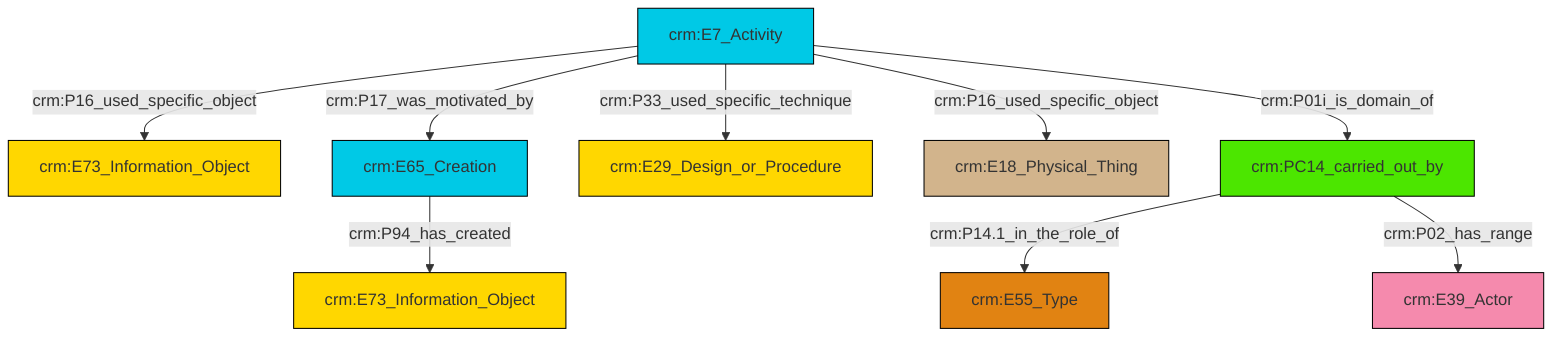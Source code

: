 graph TD
classDef Literal fill:#f2f2f2,stroke:#000000;
classDef CRM_Entity fill:#FFFFFF,stroke:#000000;
classDef Temporal_Entity fill:#00C9E6, stroke:#000000;
classDef Type fill:#E18312, stroke:#000000;
classDef Time-Span fill:#2C9C91, stroke:#000000;
classDef Appellation fill:#FFEB7F, stroke:#000000;
classDef Place fill:#008836, stroke:#000000;
classDef Persistent_Item fill:#B266B2, stroke:#000000;
classDef Conceptual_Object fill:#FFD700, stroke:#000000;
classDef Physical_Thing fill:#D2B48C, stroke:#000000;
classDef Actor fill:#f58aad, stroke:#000000;
classDef PC_Classes fill:#4ce600, stroke:#000000;
classDef Multi fill:#cccccc,stroke:#000000;

4["crm:PC14_carried_out_by"]:::PC_Classes -->|crm:P14.1_in_the_role_of| 5["crm:E55_Type"]:::Type
4["crm:PC14_carried_out_by"]:::PC_Classes -->|crm:P02_has_range| 8["crm:E39_Actor"]:::Actor
10["crm:E7_Activity"]:::Temporal_Entity -->|crm:P33_used_specific_technique| 6["crm:E29_Design_or_Procedure"]:::Conceptual_Object
15["crm:E65_Creation"]:::Temporal_Entity -->|crm:P94_has_created| 2["crm:E73_Information_Object"]:::Conceptual_Object
10["crm:E7_Activity"]:::Temporal_Entity -->|crm:P17_was_motivated_by| 15["crm:E65_Creation"]:::Temporal_Entity
10["crm:E7_Activity"]:::Temporal_Entity -->|crm:P16_used_specific_object| 0["crm:E73_Information_Object"]:::Conceptual_Object
10["crm:E7_Activity"]:::Temporal_Entity -->|crm:P16_used_specific_object| 12["crm:E18_Physical_Thing"]:::Physical_Thing
10["crm:E7_Activity"]:::Temporal_Entity -->|crm:P01i_is_domain_of| 4["crm:PC14_carried_out_by"]:::PC_Classes